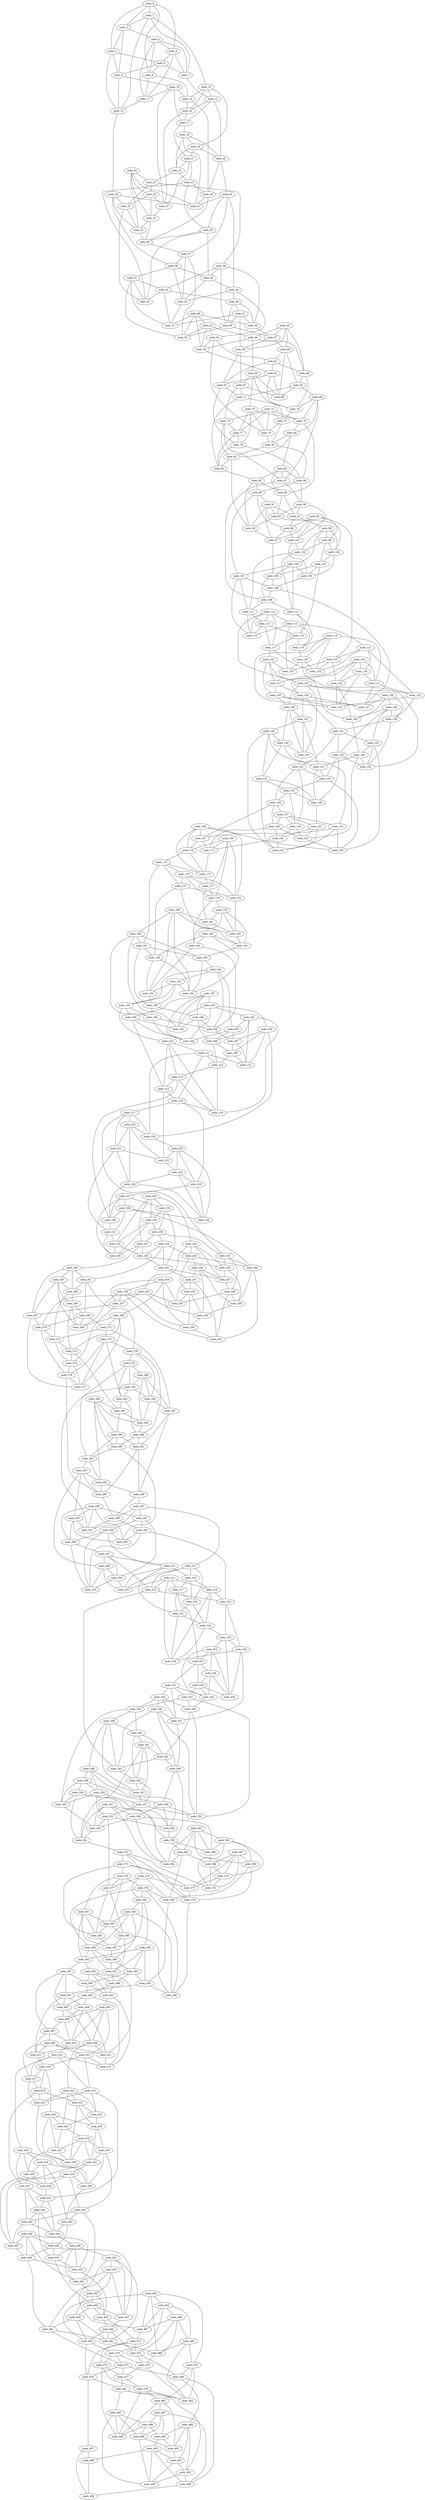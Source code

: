 graph gen_BarabasiAlbert_500 {
  nodo_368 -- nodo_372;
  nodo_408 -- nodo_420;
  nodo_256 -- nodo_269;
  nodo_304 -- nodo_310;
  nodo_368 -- nodo_370;
  nodo_264 -- nodo_265;
  nodo_144 -- nodo_162;
  nodo_152 -- nodo_159;
  nodo_312 -- nodo_316;
  nodo_312 -- nodo_315;
  nodo_84 -- nodo_87;
  nodo_84 -- nodo_88;
  nodo_84 -- nodo_85;
  nodo_84 -- nodo_86;
  nodo_152 -- nodo_156;
  nodo_256 -- nodo_262;
  nodo_39 -- nodo_45;
  nodo_248 -- nodo_262;
  nodo_200 -- nodo_201;
  nodo_416 -- nodo_424;
  nodo_200 -- nodo_202;
  nodo_200 -- nodo_204;
  nodo_200 -- nodo_205;
  nodo_264 -- nodo_272;
  nodo_39 -- nodo_41;
  nodo_160 -- nodo_164;
  nodo_160 -- nodo_162;
  nodo_39 -- nodo_40;
  nodo_376 -- nodo_381;
  nodo_190 -- nodo_206;
  nodo_304 -- nodo_320;
  nodo_320 -- nodo_323;
  nodo_320 -- nodo_324;
  nodo_17 -- nodo_18;
  nodo_62 -- nodo_70;
  nodo_424 -- nodo_429;
  nodo_424 -- nodo_428;
  nodo_424 -- nodo_427;
  nodo_160 -- nodo_171;
  nodo_248 -- nodo_250;
  nodo_62 -- nodo_63;
  nodo_152 -- nodo_154;
  nodo_424 -- nodo_425;
  nodo_17 -- nodo_21;
  nodo_62 -- nodo_68;
  nodo_376 -- nodo_379;
  nodo_376 -- nodo_377;
  nodo_408 -- nodo_411;
  nodo_136 -- nodo_140;
  nodo_408 -- nodo_412;
  nodo_433 -- nodo_440;
  nodo_27 -- nodo_33;
  nodo_135 -- nodo_136;
  nodo_496 -- nodo_499;
  nodo_98 -- nodo_104;
  nodo_392 -- nodo_397;
  nodo_488 -- nodo_494;
  nodo_98 -- nodo_103;
  nodo_392 -- nodo_395;
  nodo_127 -- nodo_130;
  nodo_98 -- nodo_100;
  nodo_488 -- nodo_491;
  nodo_432 -- nodo_439;
  nodo_432 -- nodo_436;
  nodo_432 -- nodo_435;
  nodo_127 -- nodo_134;
  nodo_432 -- nodo_433;
  nodo_49 -- nodo_53;
  nodo_272 -- nodo_273;
  nodo_272 -- nodo_274;
  nodo_398 -- nodo_400;
  nodo_49 -- nodo_58;
  nodo_144 -- nodo_151;
  nodo_398 -- nodo_402;
  nodo_49 -- nodo_50;
  nodo_49 -- nodo_51;
  nodo_377 -- nodo_386;
  nodo_49 -- nodo_52;
  nodo_377 -- nodo_385;
  nodo_144 -- nodo_145;
  nodo_313 -- nodo_326;
  nodo_441 -- nodo_444;
  nodo_441 -- nodo_442;
  nodo_153 -- nodo_165;
  nodo_281 -- nodo_283;
  nodo_281 -- nodo_282;
  nodo_304 -- nodo_305;
  nodo_52 -- nodo_56;
  nodo_74 -- nodo_87;
  nodo_52 -- nodo_54;
  nodo_151 -- nodo_158;
  nodo_52 -- nodo_53;
  nodo_52 -- nodo_58;
  nodo_239 -- nodo_261;
  nodo_15 -- nodo_29;
  nodo_135 -- nodo_150;
  nodo_201 -- nodo_208;
  nodo_273 -- nodo_274;
  nodo_257 -- nodo_267;
  nodo_128 -- nodo_129;
  nodo_201 -- nodo_203;
  nodo_417 -- nodo_422;
  nodo_367 -- nodo_368;
  nodo_367 -- nodo_369;
  nodo_423 -- nodo_429;
  nodo_74 -- nodo_77;
  nodo_409 -- nodo_417;
  nodo_385 -- nodo_387;
  nodo_135 -- nodo_146;
  nodo_409 -- nodo_412;
  nodo_135 -- nodo_145;
  nodo_409 -- nodo_411;
  nodo_433 -- nodo_436;
  nodo_433 -- nodo_439;
  nodo_433 -- nodo_435;
  nodo_409 -- nodo_413;
  nodo_37 -- nodo_53;
  nodo_263 -- nodo_269;
  nodo_273 -- nodo_285;
  nodo_311 -- nodo_315;
  nodo_311 -- nodo_314;
  nodo_263 -- nodo_267;
  nodo_311 -- nodo_316;
  nodo_263 -- nodo_265;
  nodo_293 -- nodo_300;
  nodo_263 -- nodo_264;
  nodo_311 -- nodo_318;
  nodo_74 -- nodo_82;
  nodo_96 -- nodo_97;
  nodo_423 -- nodo_425;
  nodo_151 -- nodo_154;
  nodo_293 -- nodo_308;
  nodo_257 -- nodo_274;
  nodo_280 -- nodo_282;
  nodo_99 -- nodo_100;
  nodo_280 -- nodo_281;
  nodo_495 -- nodo_492;
  nodo_239 -- nodo_242;
  nodo_99 -- nodo_103;
  nodo_239 -- nodo_244;
  nodo_99 -- nodo_102;
  nodo_37 -- nodo_39;
  nodo_134 -- nodo_137;
  nodo_239 -- nodo_240;
  nodo_280 -- nodo_287;
  nodo_280 -- nodo_286;
  nodo_397 -- nodo_401;
  nodo_86 -- nodo_93;
  nodo_384 -- nodo_386;
  nodo_37 -- nodo_45;
  nodo_86 -- nodo_92;
  nodo_384 -- nodo_385;
  nodo_397 -- nodo_407;
  nodo_378 -- nodo_396;
  nodo_391 -- nodo_398;
  nodo_397 -- nodo_405;
  nodo_434 -- nodo_447;
  nodo_312 -- nodo_321;
  nodo_489 -- nodo_491;
  nodo_489 -- nodo_492;
  nodo_128 -- nodo_131;
  nodo_489 -- nodo_490;
  nodo_489 -- nodo_495;
  nodo_1 -- nodo_15;
  nodo_256 -- nodo_257;
  nodo_256 -- nodo_259;
  nodo_64 -- nodo_70;
  nodo_128 -- nodo_133;
  nodo_367 -- nodo_375;
  nodo_64 -- nodo_65;
  nodo_416 -- nodo_417;
  nodo_201 -- nodo_218;
  nodo_416 -- nodo_418;
  nodo_367 -- nodo_372;
  nodo_440 -- nodo_444;
  nodo_367 -- nodo_370;
  nodo_440 -- nodo_446;
  nodo_1 -- nodo_12;
  nodo_201 -- nodo_212;
  nodo_495 -- nodo_494;
  nodo_302 -- nodo_309;
  nodo_210 -- nodo_211;
  nodo_162 -- nodo_168;
  nodo_210 -- nodo_214;
  nodo_426 -- nodo_428;
  nodo_42 -- nodo_51;
  nodo_426 -- nodo_427;
  nodo_210 -- nodo_215;
  nodo_154 -- nodo_168;
  nodo_210 -- nodo_218;
  nodo_246 -- nodo_258;
  nodo_42 -- nodo_43;
  nodo_254 -- nodo_256;
  nodo_254 -- nodo_255;
  nodo_418 -- nodo_437;
  nodo_42 -- nodo_46;
  nodo_254 -- nodo_257;
  nodo_254 -- nodo_259;
  nodo_246 -- nodo_250;
  nodo_246 -- nodo_251;
  nodo_70 -- nodo_73;
  nodo_302 -- nodo_303;
  nodo_302 -- nodo_304;
  nodo_134 -- nodo_141;
  nodo_97 -- nodo_106;
  nodo_498 -- nodo_499;
  nodo_374 -- nodo_375;
  nodo_431 -- nodo_447;
  nodo_374 -- nodo_377;
  nodo_134 -- nodo_147;
  nodo_20 -- nodo_30;
  nodo_418 -- nodo_421;
  nodo_20 -- nodo_28;
  nodo_146 -- nodo_150;
  nodo_418 -- nodo_422;
  nodo_92 -- nodo_96;
  nodo_274 -- nodo_277;
  nodo_59 -- nodo_67;
  nodo_274 -- nodo_276;
  nodo_374 -- nodo_380;
  nodo_59 -- nodo_63;
  nodo_92 -- nodo_98;
  nodo_374 -- nodo_382;
  nodo_383 -- nodo_389;
  nodo_118 -- nodo_133;
  nodo_383 -- nodo_388;
  nodo_30 -- nodo_44;
  nodo_118 -- nodo_131;
  nodo_249 -- nodo_250;
  nodo_249 -- nodo_255;
  nodo_82 -- nodo_83;
  nodo_146 -- nodo_149;
  nodo_383 -- nodo_396;
  nodo_290 -- nodo_292;
  nodo_146 -- nodo_147;
  nodo_30 -- nodo_35;
  nodo_417 -- nodo_418;
  nodo_30 -- nodo_37;
  nodo_118 -- nodo_124;
  nodo_89 -- nodo_107;
  nodo_249 -- nodo_262;
  nodo_30 -- nodo_31;
  nodo_118 -- nodo_120;
  nodo_197 -- nodo_198;
  nodo_197 -- nodo_199;
  nodo_60 -- nodo_61;
  nodo_211 -- nodo_220;
  nodo_426 -- nodo_431;
  nodo_430 -- nodo_438;
  nodo_426 -- nodo_430;
  nodo_246 -- nodo_247;
  nodo_60 -- nodo_65;
  nodo_60 -- nodo_68;
  nodo_430 -- nodo_439;
  nodo_19 -- nodo_20;
  nodo_383 -- nodo_384;
  nodo_19 -- nodo_22;
  nodo_19 -- nodo_21;
  nodo_430 -- nodo_431;
  nodo_253 -- nodo_255;
  nodo_29 -- nodo_34;
  nodo_460 -- nodo_472;
  nodo_29 -- nodo_39;
  nodo_253 -- nodo_258;
  nodo_253 -- nodo_257;
  nodo_161 -- nodo_165;
  nodo_303 -- nodo_310;
  nodo_161 -- nodo_164;
  nodo_275 -- nodo_276;
  nodo_303 -- nodo_312;
  nodo_275 -- nodo_277;
  nodo_29 -- nodo_32;
  nodo_275 -- nodo_278;
  nodo_29 -- nodo_31;
  nodo_161 -- nodo_162;
  nodo_275 -- nodo_283;
  nodo_153 -- nodo_158;
  nodo_369 -- nodo_378;
  nodo_460 -- nodo_464;
  nodo_283 -- nodo_285;
  nodo_425 -- nodo_427;
  nodo_118 -- nodo_119;
  nodo_153 -- nodo_155;
  nodo_395 -- nodo_412;
  nodo_425 -- nodo_426;
  nodo_283 -- nodo_289;
  nodo_419 -- nodo_422;
  nodo_419 -- nodo_423;
  nodo_126 -- nodo_127;
  nodo_126 -- nodo_128;
  nodo_331 -- nodo_334;
  nodo_460 -- nodo_462;
  nodo_126 -- nodo_129;
  nodo_331 -- nodo_333;
  nodo_331 -- nodo_332;
  nodo_3 -- nodo_15;
  nodo_375 -- nodo_378;
  nodo_331 -- nodo_337;
  nodo_82 -- nodo_94;
  nodo_369 -- nodo_380;
  nodo_96 -- nodo_101;
  nodo_395 -- nodo_402;
  nodo_126 -- nodo_134;
  nodo_431 -- nodo_434;
  nodo_50 -- nodo_57;
  nodo_382 -- nodo_383;
  nodo_247 -- nodo_249;
  nodo_126 -- nodo_131;
  nodo_40 -- nodo_45;
  nodo_125 -- nodo_127;
  nodo_40 -- nodo_44;
  nodo_276 -- nodo_295;
  nodo_72 -- nodo_78;
  nodo_72 -- nodo_77;
  nodo_72 -- nodo_76;
  nodo_497 -- nodo_499;
  nodo_497 -- nodo_498;
  nodo_72 -- nodo_74;
  nodo_72 -- nodo_73;
  nodo_376 -- nodo_384;
  nodo_382 -- nodo_390;
  nodo_132 -- nodo_133;
  nodo_154 -- nodo_155;
  nodo_203 -- nodo_208;
  nodo_132 -- nodo_139;
  nodo_282 -- nodo_287;
  nodo_282 -- nodo_286;
  nodo_303 -- nodo_305;
  nodo_303 -- nodo_306;
  nodo_469 -- nodo_475;
  nodo_119 -- nodo_120;
  nodo_203 -- nodo_207;
  nodo_203 -- nodo_204;
  nodo_254 -- nodo_268;
  nodo_382 -- nodo_387;
  nodo_94 -- nodo_97;
  nodo_419 -- nodo_441;
  nodo_164 -- nodo_171;
  nodo_67 -- nodo_74;
  nodo_67 -- nodo_71;
  nodo_290 -- nodo_305;
  nodo_284 -- nodo_286;
  nodo_348 -- nodo_354;
  nodo_284 -- nodo_285;
  nodo_348 -- nodo_355;
  nodo_67 -- nodo_68;
  nodo_95 -- nodo_101;
  nodo_244 -- nodo_248;
  nodo_324 -- nodo_326;
  nodo_244 -- nodo_246;
  nodo_348 -- nodo_350;
  nodo_107 -- nodo_108;
  nodo_164 -- nodo_165;
  nodo_412 -- nodo_415;
  nodo_89 -- nodo_91;
  nodo_444 -- nodo_449;
  nodo_89 -- nodo_96;
  nodo_485 -- nodo_494;
  nodo_284 -- nodo_288;
  nodo_284 -- nodo_294;
  nodo_108 -- nodo_137;
  nodo_284 -- nodo_290;
  nodo_332 -- nodo_338;
  nodo_179 -- nodo_182;
  nodo_33 -- nodo_36;
  nodo_179 -- nodo_181;
  nodo_33 -- nodo_34;
  nodo_485 -- nodo_488;
  nodo_485 -- nodo_486;
  nodo_381 -- nodo_387;
  nodo_381 -- nodo_385;
  nodo_381 -- nodo_384;
  nodo_79 -- nodo_83;
  nodo_79 -- nodo_88;
  nodo_107 -- nodo_115;
  nodo_57 -- nodo_59;
  nodo_107 -- nodo_111;
  nodo_181 -- nodo_183;
  nodo_11 -- nodo_15;
  nodo_181 -- nodo_182;
  nodo_348 -- nodo_349;
  nodo_57 -- nodo_60;
  nodo_381 -- nodo_392;
  nodo_5 -- nodo_11;
  nodo_324 -- nodo_337;
  nodo_90 -- nodo_93;
  nodo_90 -- nodo_92;
  nodo_333 -- nodo_352;
  nodo_244 -- nodo_252;
  nodo_324 -- nodo_330;
  nodo_323 -- nodo_324;
  nodo_323 -- nodo_325;
  nodo_379 -- nodo_382;
  nodo_379 -- nodo_380;
  nodo_380 -- nodo_394;
  nodo_245 -- nodo_250;
  nodo_80 -- nodo_81;
  nodo_80 -- nodo_82;
  nodo_379 -- nodo_388;
  nodo_80 -- nodo_84;
  nodo_163 -- nodo_167;
  nodo_163 -- nodo_168;
  nodo_211 -- nodo_213;
  nodo_211 -- nodo_212;
  nodo_21 -- nodo_22;
  nodo_21 -- nodo_23;
  nodo_211 -- nodo_216;
  nodo_427 -- nodo_435;
  nodo_21 -- nodo_27;
  nodo_186 -- nodo_202;
  nodo_349 -- nodo_352;
  nodo_379 -- nodo_396;
  nodo_339 -- nodo_347;
  nodo_390 -- nodo_391;
  nodo_349 -- nodo_356;
  nodo_390 -- nodo_392;
  nodo_349 -- nodo_358;
  nodo_390 -- nodo_393;
  nodo_390 -- nodo_394;
  nodo_5 -- nodo_6;
  nodo_106 -- nodo_109;
  nodo_5 -- nodo_7;
  nodo_163 -- nodo_165;
  nodo_106 -- nodo_108;
  nodo_195 -- nodo_196;
  nodo_195 -- nodo_198;
  nodo_227 -- nodo_238;
  nodo_333 -- nodo_338;
  nodo_227 -- nodo_233;
  nodo_333 -- nodo_335;
  nodo_138 -- nodo_139;
  nodo_228 -- nodo_229;
  nodo_339 -- nodo_343;
  nodo_445 -- nodo_448;
  nodo_179 -- nodo_185;
  nodo_179 -- nodo_184;
  nodo_445 -- nodo_446;
  nodo_227 -- nodo_230;
  nodo_339 -- nodo_346;
  nodo_445 -- nodo_447;
  nodo_285 -- nodo_286;
  nodo_339 -- nodo_340;
  nodo_285 -- nodo_288;
  nodo_69 -- nodo_70;
  nodo_228 -- nodo_230;
  nodo_228 -- nodo_231;
  nodo_180 -- nodo_192;
  nodo_180 -- nodo_194;
  nodo_69 -- nodo_78;
  nodo_178 -- nodo_179;
  nodo_227 -- nodo_228;
  nodo_445 -- nodo_451;
  nodo_411 -- nodo_416;
  nodo_95 -- nodo_123;
  nodo_395 -- nodo_398;
  nodo_395 -- nodo_399;
  nodo_445 -- nodo_454;
  nodo_69 -- nodo_80;
  nodo_139 -- nodo_141;
  nodo_245 -- nodo_247;
  nodo_180 -- nodo_182;
  nodo_180 -- nodo_181;
  nodo_228 -- nodo_248;
  nodo_180 -- nodo_186;
  nodo_139 -- nodo_145;
  nodo_69 -- nodo_87;
  nodo_323 -- nodo_330;
  nodo_123 -- nodo_129;
  nodo_123 -- nodo_124;
  nodo_123 -- nodo_125;
  nodo_427 -- nodo_428;
  nodo_484 -- nodo_485;
  nodo_334 -- nodo_338;
  nodo_25 -- nodo_32;
  nodo_334 -- nodo_337;
  nodo_366 -- nodo_368;
  nodo_109 -- nodo_110;
  nodo_109 -- nodo_111;
  nodo_242 -- nodo_247;
  nodo_334 -- nodo_336;
  nodo_334 -- nodo_335;
  nodo_150 -- nodo_152;
  nodo_199 -- nodo_215;
  nodo_286 -- nodo_289;
  nodo_338 -- nodo_352;
  nodo_122 -- nodo_130;
  nodo_122 -- nodo_132;
  nodo_47 -- nodo_59;
  nodo_414 -- nodo_417;
  nodo_166 -- nodo_176;
  nodo_25 -- nodo_26;
  nodo_414 -- nodo_415;
  nodo_414 -- nodo_419;
  nodo_242 -- nodo_251;
  nodo_471 -- nodo_476;
  nodo_47 -- nodo_50;
  nodo_199 -- nodo_202;
  nodo_363 -- nodo_380;
  nodo_471 -- nodo_473;
  nodo_471 -- nodo_472;
  nodo_306 -- nodo_310;
  nodo_3 -- nodo_6;
  nodo_199 -- nodo_204;
  nodo_338 -- nodo_342;
  nodo_3 -- nodo_9;
  nodo_47 -- nodo_51;
  nodo_7 -- nodo_13;
  nodo_322 -- nodo_323;
  nodo_47 -- nodo_48;
  nodo_322 -- nodo_326;
  nodo_214 -- nodo_230;
  nodo_25 -- nodo_38;
  nodo_309 -- nodo_315;
  nodo_350 -- nodo_351;
  nodo_65 -- nodo_71;
  nodo_65 -- nodo_68;
  nodo_65 -- nodo_69;
  nodo_443 -- nodo_447;
  nodo_335 -- nodo_355;
  nodo_443 -- nodo_444;
  nodo_363 -- nodo_368;
  nodo_309 -- nodo_310;
  nodo_363 -- nodo_364;
  nodo_138 -- nodo_140;
  nodo_138 -- nodo_143;
  nodo_138 -- nodo_142;
  nodo_306 -- nodo_307;
  nodo_213 -- nodo_218;
  nodo_166 -- nodo_173;
  nodo_213 -- nodo_214;
  nodo_166 -- nodo_170;
  nodo_93 -- nodo_100;
  nodo_394 -- nodo_396;
  nodo_122 -- nodo_125;
  nodo_87 -- nodo_90;
  nodo_122 -- nodo_127;
  nodo_270 -- nodo_272;
  nodo_350 -- nodo_355;
  nodo_166 -- nodo_168;
  nodo_335 -- nodo_340;
  nodo_166 -- nodo_167;
  nodo_270 -- nodo_276;
  nodo_350 -- nodo_353;
  nodo_77 -- nodo_79;
  nodo_121 -- nodo_132;
  nodo_459 -- nodo_460;
  nodo_287 -- nodo_291;
  nodo_35 -- nodo_36;
  nodo_243 -- nodo_247;
  nodo_193 -- nodo_196;
  nodo_243 -- nodo_244;
  nodo_243 -- nodo_245;
  nodo_193 -- nodo_199;
  nodo_470 -- nodo_475;
  nodo_108 -- nodo_109;
  nodo_35 -- nodo_40;
  nodo_35 -- nodo_43;
  nodo_335 -- nodo_339;
  nodo_77 -- nodo_83;
  nodo_337 -- nodo_344;
  nodo_487 -- nodo_486;
  nodo_215 -- nodo_223;
  nodo_459 -- nodo_471;
  nodo_1 -- nodo_2;
  nodo_55 -- nodo_56;
  nodo_321 -- nodo_326;
  nodo_55 -- nodo_57;
  nodo_365 -- nodo_370;
  nodo_55 -- nodo_59;
  nodo_13 -- nodo_17;
  nodo_307 -- nodo_314;
  nodo_321 -- nodo_322;
  nodo_429 -- nodo_430;
  nodo_1 -- nodo_7;
  nodo_13 -- nodo_16;
  nodo_429 -- nodo_431;
  nodo_413 -- nodo_416;
  nodo_442 -- nodo_450;
  nodo_487 -- nodo_488;
  nodo_413 -- nodo_419;
  nodo_13 -- nodo_20;
  nodo_470 -- nodo_473;
  nodo_470 -- nodo_474;
  nodo_259 -- nodo_262;
  nodo_365 -- nodo_369;
  nodo_413 -- nodo_415;
  nodo_307 -- nodo_312;
  nodo_55 -- nodo_64;
  nodo_487 -- nodo_490;
  nodo_365 -- nodo_366;
  nodo_55 -- nodo_60;
  nodo_308 -- nodo_309;
  nodo_393 -- nodo_394;
  nodo_414 -- nodo_432;
  nodo_487 -- nodo_496;
  nodo_258 -- nodo_259;
  nodo_486 -- nodo_490;
  nodo_308 -- nodo_310;
  nodo_442 -- nodo_443;
  nodo_442 -- nodo_444;
  nodo_271 -- nodo_287;
  nodo_307 -- nodo_309;
  nodo_184 -- nodo_206;
  nodo_307 -- nodo_308;
  nodo_136 -- nodo_139;
  nodo_308 -- nodo_315;
  nodo_136 -- nodo_138;
  nodo_136 -- nodo_137;
  nodo_365 -- nodo_372;
  nodo_486 -- nodo_484;
  nodo_23 -- nodo_28;
  nodo_486 -- nodo_488;
  nodo_121 -- nodo_123;
  nodo_23 -- nodo_43;
  nodo_121 -- nodo_124;
  nodo_336 -- nodo_337;
  nodo_121 -- nodo_128;
  nodo_271 -- nodo_272;
  nodo_45 -- nodo_51;
  nodo_243 -- nodo_253;
  nodo_271 -- nodo_275;
  nodo_9 -- nodo_15;
  nodo_214 -- nodo_215;
  nodo_214 -- nodo_218;
  nodo_458 -- nodo_461;
  nodo_287 -- nodo_296;
  nodo_23 -- nodo_35;
  nodo_399 -- nodo_400;
  nodo_399 -- nodo_402;
  nodo_393 -- nodo_398;
  nodo_393 -- nodo_399;
  nodo_458 -- nodo_462;
  nodo_9 -- nodo_10;
  nodo_458 -- nodo_464;
  nodo_296 -- nodo_297;
  nodo_336 -- nodo_343;
  nodo_296 -- nodo_298;
  nodo_232 -- nodo_237;
  nodo_336 -- nodo_344;
  nodo_448 -- nodo_451;
  nodo_197 -- nodo_200;
  nodo_481 -- nodo_492;
  nodo_197 -- nodo_202;
  nodo_232 -- nodo_235;
  nodo_197 -- nodo_204;
  nodo_232 -- nodo_234;
  nodo_344 -- nodo_349;
  nodo_232 -- nodo_233;
  nodo_120 -- nodo_124;
  nodo_184 -- nodo_192;
  nodo_120 -- nodo_125;
  nodo_473 -- nodo_484;
  nodo_192 -- nodo_195;
  nodo_95 -- nodo_96;
  nodo_240 -- nodo_242;
  nodo_95 -- nodo_97;
  nodo_95 -- nodo_99;
  nodo_240 -- nodo_245;
  nodo_73 -- nodo_81;
  nodo_207 -- nodo_209;
  nodo_28 -- nodo_36;
  nodo_448 -- nodo_461;
  nodo_28 -- nodo_31;
  nodo_481 -- nodo_483;
  nodo_336 -- nodo_352;
  nodo_481 -- nodo_485;
  nodo_216 -- nodo_225;
  nodo_456 -- nodo_458;
  nodo_456 -- nodo_457;
  nodo_456 -- nodo_459;
  nodo_328 -- nodo_330;
  nodo_73 -- nodo_76;
  nodo_112 -- nodo_135;
  nodo_328 -- nodo_332;
  nodo_215 -- nodo_216;
  nodo_328 -- nodo_329;
  nodo_16 -- nodo_17;
  nodo_16 -- nodo_27;
  nodo_38 -- nodo_50;
  nodo_361 -- nodo_371;
  nodo_207 -- nodo_212;
  nodo_279 -- nodo_280;
  nodo_175 -- nodo_176;
  nodo_457 -- nodo_460;
  nodo_111 -- nodo_113;
  nodo_344 -- nodo_359;
  nodo_472 -- nodo_475;
  nodo_111 -- nodo_115;
  nodo_353 -- nodo_377;
  nodo_120 -- nodo_140;
  nodo_38 -- nodo_42;
  nodo_288 -- nodo_290;
  nodo_288 -- nodo_291;
  nodo_288 -- nodo_292;
  nodo_38 -- nodo_48;
  nodo_472 -- nodo_480;
  nodo_224 -- nodo_225;
  nodo_224 -- nodo_226;
  nodo_233 -- nodo_242;
  nodo_175 -- nodo_185;
  nodo_224 -- nodo_229;
  nodo_38 -- nodo_40;
  nodo_217 -- nodo_241;
  nodo_490 -- nodo_491;
  nodo_279 -- nodo_292;
  nodo_480 -- nodo_489;
  nodo_449 -- nodo_454;
  nodo_490 -- nodo_493;
  nodo_175 -- nodo_188;
  nodo_449 -- nodo_452;
  nodo_449 -- nodo_451;
  nodo_449 -- nodo_450;
  nodo_63 -- nodo_71;
  nodo_233 -- nodo_236;
  nodo_439 -- nodo_440;
  nodo_198 -- nodo_202;
  nodo_185 -- nodo_189;
  nodo_345 -- nodo_347;
  nodo_198 -- nodo_208;
  nodo_480 -- nodo_496;
  nodo_198 -- nodo_206;
  nodo_233 -- nodo_234;
  nodo_279 -- nodo_281;
  nodo_455 -- nodo_456;
  nodo_279 -- nodo_283;
  nodo_401 -- nodo_405;
  nodo_401 -- nodo_404;
  nodo_455 -- nodo_459;
  nodo_455 -- nodo_458;
  nodo_327 -- nodo_331;
  nodo_85 -- nodo_89;
  nodo_85 -- nodo_86;
  nodo_400 -- nodo_415;
  nodo_241 -- nodo_245;
  nodo_295 -- nodo_298;
  nodo_85 -- nodo_94;
  nodo_241 -- nodo_248;
  nodo_63 -- nodo_79;
  nodo_241 -- nodo_249;
  nodo_206 -- nodo_207;
  nodo_75 -- nodo_76;
  nodo_75 -- nodo_77;
  nodo_217 -- nodo_220;
  nodo_401 -- nodo_411;
  nodo_75 -- nodo_78;
  nodo_217 -- nodo_221;
  nodo_75 -- nodo_79;
  nodo_216 -- nodo_218;
  nodo_216 -- nodo_217;
  nodo_48 -- nodo_57;
  nodo_351 -- nodo_353;
  nodo_351 -- nodo_352;
  nodo_48 -- nodo_53;
  nodo_327 -- nodo_329;
  nodo_362 -- nodo_363;
  nodo_400 -- nodo_404;
  nodo_327 -- nodo_328;
  nodo_362 -- nodo_364;
  nodo_362 -- nodo_365;
  nodo_362 -- nodo_366;
  nodo_400 -- nodo_405;
  nodo_167 -- nodo_171;
  nodo_362 -- nodo_369;
  nodo_167 -- nodo_170;
  nodo_90 -- nodo_101;
  nodo_26 -- nodo_32;
  nodo_191 -- nodo_192;
  nodo_26 -- nodo_33;
  nodo_191 -- nodo_193;
  nodo_191 -- nodo_194;
  nodo_191 -- nodo_195;
  nodo_289 -- nodo_291;
  nodo_130 -- nodo_146;
  nodo_289 -- nodo_290;
  nodo_223 -- nodo_224;
  nodo_112 -- nodo_117;
  nodo_112 -- nodo_115;
  nodo_345 -- nodo_351;
  nodo_26 -- nodo_27;
  nodo_278 -- nodo_279;
  nodo_112 -- nodo_114;
  nodo_473 -- nodo_477;
  nodo_112 -- nodo_113;
  nodo_473 -- nodo_478;
  nodo_130 -- nodo_133;
  nodo_446 -- nodo_448;
  nodo_130 -- nodo_137;
  nodo_346 -- nodo_347;
  nodo_278 -- nodo_282;
  nodo_346 -- nodo_348;
  nodo_174 -- nodo_177;
  nodo_278 -- nodo_289;
  nodo_110 -- nodo_119;
  nodo_174 -- nodo_178;
  nodo_182 -- nodo_185;
  nodo_110 -- nodo_116;
  nodo_105 -- nodo_108;
  nodo_226 -- nodo_230;
  nodo_81 -- nodo_88;
  nodo_174 -- nodo_175;
  nodo_174 -- nodo_176;
  nodo_81 -- nodo_82;
  nodo_102 -- nodo_116;
  nodo_178 -- nodo_184;
  nodo_230 -- nodo_231;
  nodo_354 -- nodo_356;
  nodo_318 -- nodo_321;
  nodo_354 -- nodo_355;
  nodo_318 -- nodo_322;
  nodo_402 -- nodo_403;
  nodo_475 -- nodo_483;
  nodo_169 -- nodo_170;
  nodo_217 -- nodo_219;
  nodo_169 -- nodo_177;
  nodo_169 -- nodo_178;
  nodo_474 -- nodo_477;
  nodo_474 -- nodo_476;
  nodo_169 -- nodo_176;
  nodo_169 -- nodo_171;
  nodo_102 -- nodo_105;
  nodo_102 -- nodo_106;
  nodo_41 -- nodo_53;
  nodo_454 -- nodo_455;
  nodo_402 -- nodo_415;
  nodo_474 -- nodo_480;
  nodo_149 -- nodo_153;
  nodo_317 -- nodo_318;
  nodo_410 -- nodo_414;
  nodo_93 -- nodo_94;
  nodo_226 -- nodo_229;
  nodo_149 -- nodo_150;
  nodo_177 -- nodo_181;
  nodo_446 -- nodo_450;
  nodo_355 -- nodo_360;
  nodo_446 -- nodo_457;
  nodo_41 -- nodo_51;
  nodo_190 -- nodo_193;
  nodo_41 -- nodo_42;
  nodo_346 -- nodo_356;
  nodo_41 -- nodo_43;
  nodo_190 -- nodo_191;
  nodo_149 -- nodo_163;
  nodo_177 -- nodo_178;
  nodo_346 -- nodo_350;
  nodo_196 -- nodo_206;
  nodo_71 -- nodo_73;
  nodo_196 -- nodo_204;
  nodo_183 -- nodo_185;
  nodo_183 -- nodo_184;
  nodo_325 -- nodo_330;
  nodo_447 -- nodo_448;
  nodo_482 -- nodo_491;
  nodo_183 -- nodo_188;
  nodo_347 -- nodo_351;
  nodo_297 -- nodo_298;
  nodo_18 -- nodo_19;
  nodo_325 -- nodo_332;
  nodo_131 -- nodo_137;
  nodo_403 -- nodo_408;
  nodo_18 -- nodo_22;
  nodo_403 -- nodo_406;
  nodo_131 -- nodo_132;
  nodo_18 -- nodo_20;
  nodo_482 -- nodo_487;
  nodo_71 -- nodo_83;
  nodo_482 -- nodo_484;
  nodo_148 -- nodo_149;
  nodo_183 -- nodo_194;
  nodo_104 -- nodo_107;
  nodo_104 -- nodo_105;
  nodo_104 -- nodo_106;
  nodo_353 -- nodo_356;
  nodo_397 -- nodo_399;
  nodo_103 -- nodo_110;
  nodo_103 -- nodo_111;
  nodo_231 -- nodo_238;
  nodo_353 -- nodo_360;
  nodo_231 -- nodo_235;
  nodo_18 -- nodo_31;
  nodo_476 -- nodo_481;
  nodo_104 -- nodo_110;
  nodo_319 -- nodo_322;
  nodo_453 -- nodo_457;
  nodo_319 -- nodo_320;
  nodo_453 -- nodo_455;
  nodo_453 -- nodo_454;
  nodo_148 -- nodo_153;
  nodo_148 -- nodo_151;
  nodo_225 -- nodo_227;
  nodo_260 -- nodo_267;
  nodo_225 -- nodo_229;
  nodo_360 -- nodo_361;
  nodo_61 -- nodo_62;
  nodo_61 -- nodo_63;
  nodo_61 -- nodo_64;
  nodo_475 -- nodo_477;
  nodo_354 -- nodo_364;
  nodo_354 -- nodo_361;
  nodo_319 -- nodo_326;
  nodo_476 -- nodo_497;
  nodo_148 -- nodo_165;
  nodo_219 -- nodo_221;
  nodo_232 -- nodo_243;
  nodo_325 -- nodo_327;
  nodo_403 -- nodo_413;
  nodo_219 -- nodo_223;
  nodo_83 -- nodo_85;
  nodo_176 -- nodo_182;
  nodo_403 -- nodo_410;
  nodo_219 -- nodo_220;
  nodo_260 -- nodo_264;
  nodo_260 -- nodo_263;
  nodo_219 -- nodo_226;
  nodo_325 -- nodo_328;
  nodo_260 -- nodo_261;
  nodo_140 -- nodo_144;
  nodo_172 -- nodo_173;
  nodo_172 -- nodo_174;
  nodo_172 -- nodo_175;
  nodo_468 -- nodo_469;
  nodo_56 -- nodo_58;
  nodo_388 -- nodo_389;
  nodo_404 -- nodo_406;
  nodo_461 -- nodo_474;
  nodo_388 -- nodo_391;
  nodo_4 -- nodo_11;
  nodo_276 -- nodo_277;
  nodo_56 -- nodo_64;
  nodo_268 -- nodo_277;
  nodo_56 -- nodo_66;
  nodo_268 -- nodo_273;
  nodo_268 -- nodo_271;
  nodo_356 -- nodo_359;
  nodo_156 -- nodo_167;
  nodo_172 -- nodo_187;
  nodo_236 -- nodo_241;
  nodo_341 -- nodo_361;
  nodo_453 -- nodo_467;
  nodo_147 -- nodo_148;
  nodo_394 -- nodo_401;
  nodo_252 -- nodo_258;
  nodo_252 -- nodo_259;
  nodo_373 -- nodo_385;
  nodo_252 -- nodo_255;
  nodo_78 -- nodo_80;
  nodo_220 -- nodo_222;
  nodo_261 -- nodo_278;
  nodo_300 -- nodo_305;
  nodo_300 -- nodo_306;
  nodo_78 -- nodo_86;
  nodo_300 -- nodo_301;
  nodo_147 -- nodo_150;
  nodo_147 -- nodo_151;
  nodo_452 -- nodo_453;
  nodo_452 -- nodo_457;
  nodo_44 -- nodo_54;
  nodo_468 -- nodo_483;
  nodo_477 -- nodo_481;
  nodo_44 -- nodo_46;
  nodo_44 -- nodo_45;
  nodo_341 -- nodo_342;
  nodo_421 -- nodo_428;
  nodo_261 -- nodo_266;
  nodo_421 -- nodo_429;
  nodo_188 -- nodo_192;
  nodo_341 -- nodo_345;
  nodo_421 -- nodo_423;
  nodo_188 -- nodo_194;
  nodo_341 -- nodo_347;
  nodo_100 -- nodo_105;
  nodo_261 -- nodo_264;
  nodo_468 -- nodo_479;
  nodo_461 -- nodo_462;
  nodo_6 -- nodo_7;
  nodo_388 -- nodo_392;
  nodo_6 -- nodo_8;
  nodo_100 -- nodo_102;
  nodo_6 -- nodo_9;
  nodo_292 -- nodo_293;
  nodo_292 -- nodo_294;
  nodo_437 -- nodo_443;
  nodo_268 -- nodo_269;
  nodo_437 -- nodo_441;
  nodo_298 -- nodo_304;
  nodo_437 -- nodo_442;
  nodo_22 -- nodo_23;
  nodo_87 -- nodo_109;
  nodo_235 -- nodo_238;
  nodo_404 -- nodo_410;
  nodo_22 -- nodo_25;
  nodo_298 -- nodo_301;
  nodo_404 -- nodo_412;
  nodo_155 -- nodo_156;
  nodo_155 -- nodo_158;
  nodo_155 -- nodo_159;
  nodo_253 -- nodo_270;
  nodo_357 -- nodo_360;
  nodo_281 -- nodo_301;
  nodo_357 -- nodo_361;
  nodo_357 -- nodo_364;
  nodo_10 -- nodo_11;
  nodo_10 -- nodo_14;
  nodo_10 -- nodo_17;
  nodo_141 -- nodo_152;
  nodo_235 -- nodo_240;
  nodo_267 -- nodo_277;
  nodo_91 -- nodo_94;
  nodo_251 -- nodo_252;
  nodo_91 -- nodo_92;
  nodo_91 -- nodo_93;
  nodo_205 -- nodo_220;
  nodo_91 -- nodo_97;
  nodo_452 -- nodo_461;
  nodo_317 -- nodo_321;
  nodo_116 -- nodo_119;
  nodo_452 -- nodo_462;
  nodo_32 -- nodo_34;
  nodo_251 -- nodo_255;
  nodo_10 -- nodo_27;
  nodo_141 -- nodo_143;
  nodo_141 -- nodo_142;
  nodo_157 -- nodo_161;
  nodo_157 -- nodo_163;
  nodo_32 -- nodo_43;
  nodo_173 -- nodo_177;
  nodo_251 -- nodo_262;
  nodo_477 -- nodo_478;
  nodo_317 -- nodo_327;
  nodo_116 -- nodo_117;
  nodo_205 -- nodo_212;
  nodo_291 -- nodo_296;
  nodo_156 -- nodo_157;
  nodo_291 -- nodo_295;
  nodo_205 -- nodo_209;
  nodo_205 -- nodo_207;
  nodo_297 -- nodo_311;
  nodo_340 -- nodo_341;
  nodo_340 -- nodo_342;
  nodo_193 -- nodo_210;
  nodo_340 -- nodo_345;
  nodo_189 -- nodo_194;
  nodo_373 -- nodo_376;
  nodo_316 -- nodo_317;
  nodo_316 -- nodo_318;
  nodo_373 -- nodo_375;
  nodo_189 -- nodo_190;
  nodo_316 -- nodo_319;
  nodo_373 -- nodo_378;
  nodo_467 -- nodo_471;
  nodo_156 -- nodo_160;
  nodo_478 -- nodo_484;
  nodo_478 -- nodo_483;
  nodo_478 -- nodo_482;
  nodo_58 -- nodo_62;
  nodo_117 -- nodo_122;
  nodo_297 -- nodo_302;
  nodo_4 -- nodo_5;
  nodo_117 -- nodo_124;
  nodo_297 -- nodo_301;
  nodo_4 -- nodo_7;
  nodo_234 -- nodo_238;
  nodo_4 -- nodo_8;
  nodo_234 -- nodo_236;
  nodo_234 -- nodo_235;
  nodo_267 -- nodo_270;
  nodo_101 -- nodo_105;
  nodo_405 -- nodo_408;
  nodo_405 -- nodo_406;
  nodo_451 -- nodo_459;
  nodo_389 -- nodo_391;
  nodo_389 -- nodo_393;
  nodo_462 -- nodo_469;
  nodo_101 -- nodo_103;
  nodo_299 -- nodo_305;
  nodo_438 -- nodo_443;
  nodo_299 -- nodo_302;
  nodo_358 -- nodo_366;
  nodo_299 -- nodo_306;
  nodo_438 -- nodo_440;
  nodo_358 -- nodo_364;
  nodo_14 -- nodo_16;
  nodo_314 -- nodo_320;
  nodo_358 -- nodo_360;
  nodo_299 -- nodo_300;
  nodo_299 -- nodo_301;
  nodo_222 -- nodo_223;
  nodo_222 -- nodo_224;
  nodo_294 -- nodo_295;
  nodo_294 -- nodo_296;
  nodo_222 -- nodo_229;
  nodo_142 -- nodo_145;
  nodo_222 -- nodo_225;
  nodo_406 -- nodo_410;
  nodo_438 -- nodo_454;
  nodo_342 -- nodo_343;
  nodo_466 -- nodo_469;
  nodo_342 -- nodo_344;
  nodo_434 -- nodo_439;
  nodo_466 -- nodo_467;
  nodo_466 -- nodo_468;
  nodo_36 -- nodo_37;
  nodo_14 -- nodo_28;
  nodo_463 -- nodo_479;
  nodo_422 -- nodo_428;
  nodo_386 -- nodo_391;
  nodo_114 -- nodo_121;
  nodo_386 -- nodo_387;
  nodo_491 -- nodo_495;
  nodo_434 -- nodo_438;
  nodo_114 -- nodo_125;
  nodo_434 -- nodo_436;
  nodo_54 -- nodo_58;
  nodo_113 -- nodo_115;
  nodo_463 -- nodo_464;
  nodo_463 -- nodo_465;
  nodo_113 -- nodo_117;
  nodo_158 -- nodo_161;
  nodo_113 -- nodo_116;
  nodo_463 -- nodo_467;
  nodo_157 -- nodo_160;
  nodo_314 -- nodo_343;
  nodo_466 -- nodo_472;
  nodo_463 -- nodo_469;
  nodo_386 -- nodo_396;
  nodo_370 -- nodo_372;
  nodo_129 -- nodo_140;
  nodo_370 -- nodo_375;
  nodo_54 -- nodo_61;
  nodo_250 -- nodo_258;
  nodo_157 -- nodo_159;
  nodo_237 -- nodo_238;
  nodo_209 -- nodo_212;
  nodo_450 -- nodo_456;
  nodo_170 -- nodo_173;
  nodo_186 -- nodo_187;
  nodo_450 -- nodo_451;
  nodo_2 -- nodo_3;
  nodo_2 -- nodo_4;
  nodo_186 -- nodo_189;
  nodo_406 -- nodo_407;
  nodo_479 -- nodo_482;
  nodo_266 -- nodo_269;
  nodo_170 -- nodo_172;
  nodo_479 -- nodo_483;
  nodo_2 -- nodo_9;
  nodo_357 -- nodo_359;
  nodo_357 -- nodo_358;
  nodo_479 -- nodo_480;
  nodo_76 -- nodo_81;
  nodo_129 -- nodo_133;
  nodo_142 -- nodo_154;
  nodo_186 -- nodo_196;
  nodo_54 -- nodo_76;
  nodo_266 -- nodo_270;
  nodo_142 -- nodo_158;
  nodo_266 -- nodo_271;
  nodo_98 -- nodo_99;
  nodo_209 -- nodo_213;
  nodo_221 -- nodo_226;
  nodo_313 -- nodo_319;
  nodo_88 -- nodo_90;
  nodo_387 -- nodo_389;
  nodo_435 -- nodo_436;
  nodo_221 -- nodo_223;
  nodo_435 -- nodo_437;
  nodo_46 -- nodo_50;
  nodo_407 -- nodo_411;
  nodo_8 -- nodo_14;
  nodo_88 -- nodo_89;
  nodo_265 -- nodo_266;
  nodo_407 -- nodo_410;
  nodo_171 -- nodo_173;
  nodo_265 -- nodo_269;
  nodo_359 -- nodo_363;
  nodo_46 -- nodo_47;
  nodo_359 -- nodo_366;
  nodo_46 -- nodo_48;
  nodo_208 -- nodo_209;
  nodo_313 -- nodo_315;
  nodo_313 -- nodo_314;
  nodo_313 -- nodo_317;
  nodo_8 -- nodo_11;
  nodo_24 -- nodo_31;
  nodo_143 -- nodo_168;
  nodo_24 -- nodo_33;
  nodo_24 -- nodo_34;
  nodo_465 -- nodo_466;
  nodo_465 -- nodo_467;
  nodo_492 -- nodo_494;
  nodo_66 -- nodo_70;
  nodo_465 -- nodo_468;
  nodo_492 -- nodo_496;
  nodo_66 -- nodo_75;
  nodo_329 -- nodo_333;
  nodo_66 -- nodo_67;
  nodo_329 -- nodo_332;
  nodo_464 -- nodo_470;
  nodo_66 -- nodo_68;
  nodo_343 -- nodo_345;
  nodo_237 -- nodo_240;
  nodo_329 -- nodo_330;
  nodo_464 -- nodo_476;
  nodo_24 -- nodo_26;
  nodo_24 -- nodo_25;
  nodo_420 -- nodo_421;
  nodo_420 -- nodo_422;
  nodo_465 -- nodo_470;
  nodo_371 -- nodo_374;
  nodo_12 -- nodo_16;
  nodo_12 -- nodo_13;
  nodo_371 -- nodo_372;
  nodo_12 -- nodo_14;
  nodo_371 -- nodo_373;
  nodo_12 -- nodo_19;
  nodo_420 -- nodo_425;
  nodo_236 -- nodo_239;
  nodo_420 -- nodo_423;
  nodo_236 -- nodo_237;
  nodo_159 -- nodo_162;
  nodo_159 -- nodo_164;
  nodo_114 -- nodo_119;
  nodo_190 -- nodo_203;
  nodo_493 -- nodo_494;
  nodo_114 -- nodo_115;
  nodo_493 -- nodo_495;
  nodo_493 -- nodo_498;
  nodo_0 -- nodo_1;
  nodo_493 -- nodo_496;
  nodo_0 -- nodo_2;
  nodo_0 -- nodo_3;
  nodo_143 -- nodo_145;
  nodo_143 -- nodo_144;
  nodo_0 -- nodo_5;
  nodo_34 -- nodo_36;
  nodo_407 -- nodo_409;
  nodo_0 -- nodo_8;
  nodo_221 -- nodo_231;
  nodo_293 -- nodo_294;
  nodo_187 -- nodo_195;
  nodo_293 -- nodo_295;
  nodo_208 -- nodo_213;
  nodo_187 -- nodo_189;
  nodo_187 -- nodo_188;
  nodo_237 -- nodo_260;
  nodo_265 -- nodo_273;
  nodo_371 -- nodo_378;
  nodo_436 -- nodo_441;
}
